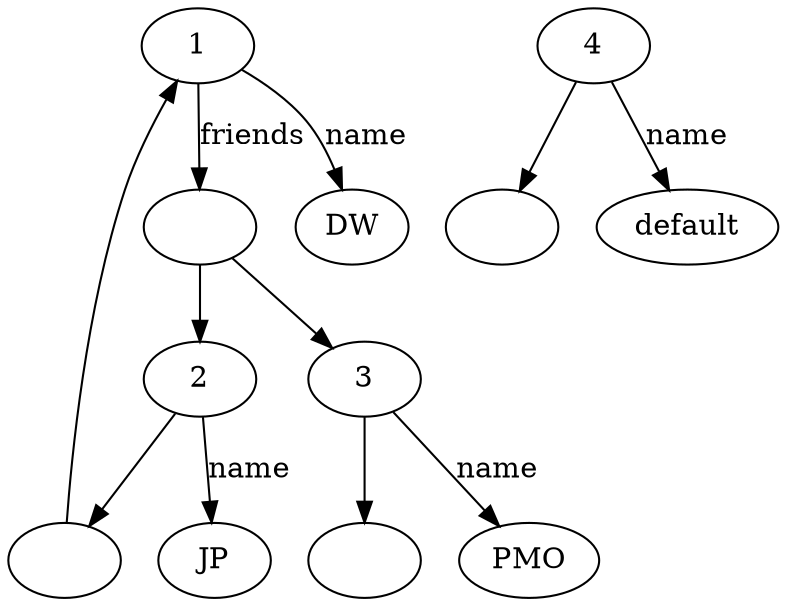digraph facebook_start_more_roots {
    friends_of_1 [label=""];
    friends_of_2 [label=""];
    friends_of_3 [label=""];
    friends_of_4 [label=""];
    { graph [rank=min]; 1; }
    1 -> DW [label=name];
    1 -> friends_of_1 [label=friends];
    friends_of_1 -> 2;
    friends_of_1 -> 3;
    2 -> JP [label=name];
    3 -> PMO [label=name];
    2 -> friends_of_2 -> 1;
    3 -> friends_of_3;
    4 -> friends_of_4;
    4 -> default [label=name];
}

